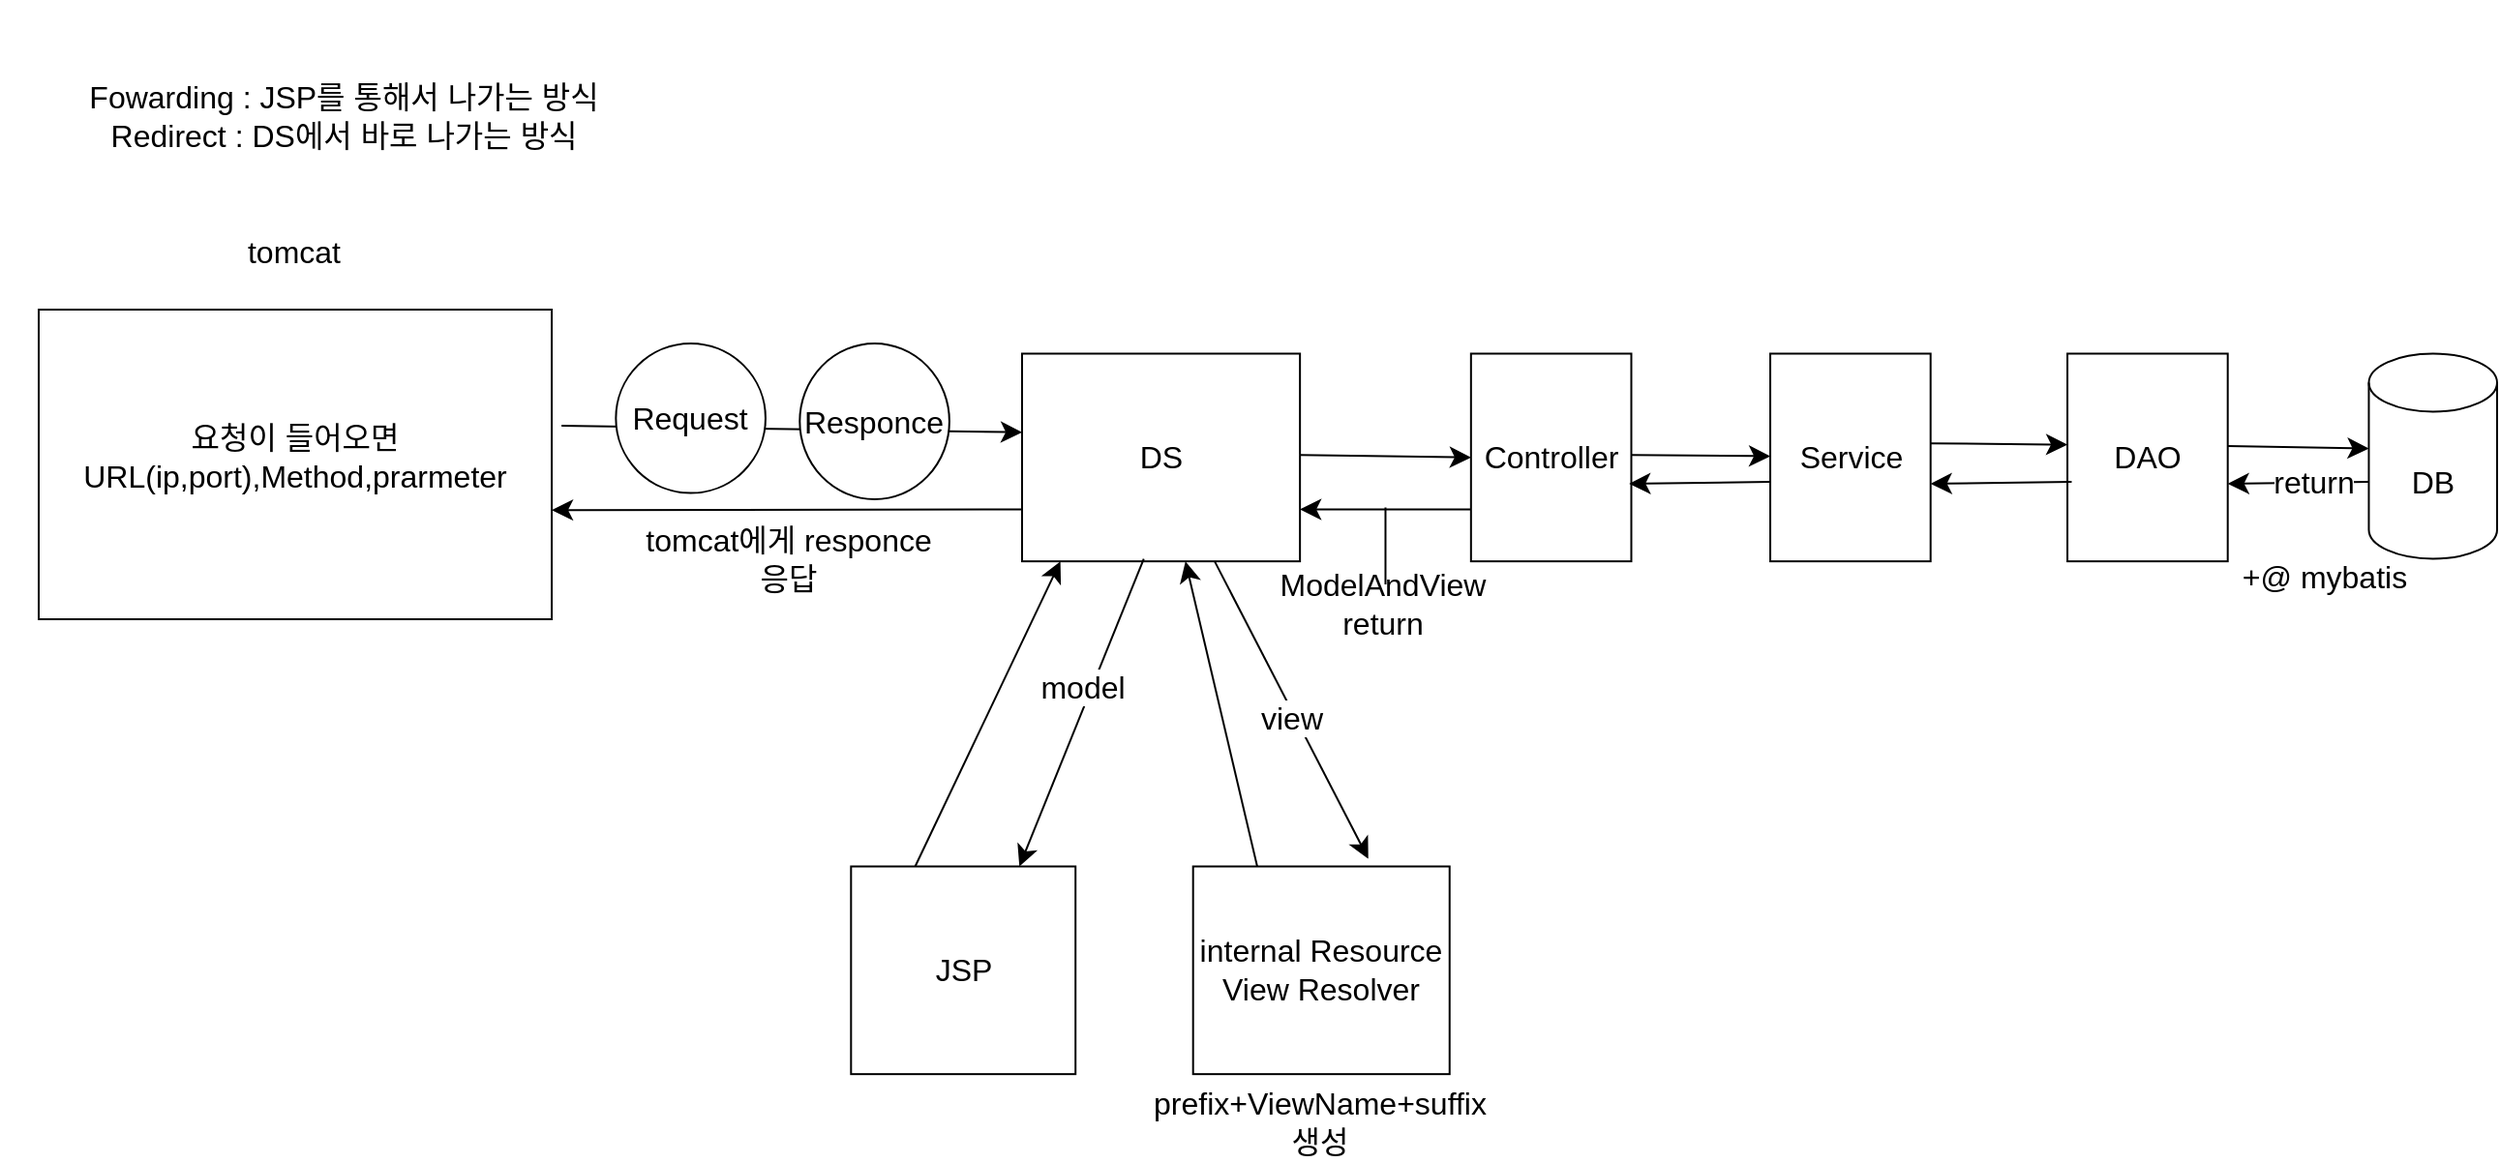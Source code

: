 <mxfile version="20.8.17" type="github">
  <diagram name="페이지-1" id="_qmZU5jCqDVnQTDhtV0A">
    <mxGraphModel dx="2634" dy="1606" grid="1" gridSize="10" guides="1" tooltips="1" connect="1" arrows="1" fold="1" page="0" pageScale="1" pageWidth="827" pageHeight="1169" math="0" shadow="0">
      <root>
        <mxCell id="0" />
        <mxCell id="1" parent="0" />
        <mxCell id="wjIZMYaCCMjEg_8HEitx-35" value="" style="rounded=0;whiteSpace=wrap;html=1;fontSize=16;container=0;" vertex="1" parent="1">
          <mxGeometry x="-820" y="-620" width="265.04" height="160" as="geometry" />
        </mxCell>
        <mxCell id="wjIZMYaCCMjEg_8HEitx-1" value="DB" style="shape=cylinder3;whiteSpace=wrap;html=1;boundedLbl=1;backgroundOutline=1;size=15;fontSize=16;container=0;" vertex="1" parent="1">
          <mxGeometry x="383.739" y="-597.25" width="66.261" height="106" as="geometry" />
        </mxCell>
        <mxCell id="wjIZMYaCCMjEg_8HEitx-2" value="DAO" style="rounded=0;whiteSpace=wrap;html=1;fontSize=16;container=0;" vertex="1" parent="1">
          <mxGeometry x="228.026" y="-597.25" width="82.826" height="107.325" as="geometry" />
        </mxCell>
        <mxCell id="wjIZMYaCCMjEg_8HEitx-3" value="Service" style="rounded=0;whiteSpace=wrap;html=1;fontSize=16;container=0;" vertex="1" parent="1">
          <mxGeometry x="74.522" y="-597.25" width="82.826" height="107.325" as="geometry" />
        </mxCell>
        <mxCell id="wjIZMYaCCMjEg_8HEitx-4" value="Controller" style="rounded=0;whiteSpace=wrap;html=1;fontSize=16;container=0;" vertex="1" parent="1">
          <mxGeometry x="-80.087" y="-597.25" width="82.826" height="107.325" as="geometry" />
        </mxCell>
        <mxCell id="wjIZMYaCCMjEg_8HEitx-5" value="JSP" style="rounded=0;whiteSpace=wrap;html=1;fontSize=16;container=0;" vertex="1" parent="1">
          <mxGeometry x="-400.348" y="-332.25" width="115.957" height="107.325" as="geometry" />
        </mxCell>
        <mxCell id="wjIZMYaCCMjEg_8HEitx-6" value="DS" style="rounded=0;whiteSpace=wrap;html=1;fontSize=16;container=0;" vertex="1" parent="1">
          <mxGeometry x="-312.0" y="-597.25" width="143.565" height="107.325" as="geometry" />
        </mxCell>
        <mxCell id="wjIZMYaCCMjEg_8HEitx-7" value="internal Resource&lt;br&gt;View Resolver" style="rounded=0;whiteSpace=wrap;html=1;fontSize=16;container=0;" vertex="1" parent="1">
          <mxGeometry x="-223.652" y="-332.25" width="132.522" height="107.325" as="geometry" />
        </mxCell>
        <mxCell id="wjIZMYaCCMjEg_8HEitx-10" value="" style="endArrow=classic;html=1;rounded=0;fontSize=12;startSize=8;endSize=8;curved=1;" edge="1" parent="1">
          <mxGeometry width="50" height="50" relative="1" as="geometry">
            <mxPoint x="2.739" y="-544.913" as="sourcePoint" />
            <mxPoint x="74.522" y="-544.25" as="targetPoint" />
          </mxGeometry>
        </mxCell>
        <mxCell id="wjIZMYaCCMjEg_8HEitx-11" value="" style="endArrow=classic;html=1;rounded=0;fontSize=12;startSize=8;endSize=8;curved=1;entryX=0;entryY=0.5;entryDx=0;entryDy=0;" edge="1" parent="1">
          <mxGeometry width="50" height="50" relative="1" as="geometry">
            <mxPoint x="157.348" y="-550.875" as="sourcePoint" />
            <mxPoint x="228.026" y="-550.212" as="targetPoint" />
          </mxGeometry>
        </mxCell>
        <mxCell id="wjIZMYaCCMjEg_8HEitx-12" value="" style="endArrow=classic;html=1;rounded=0;fontSize=12;startSize=8;endSize=8;curved=1;" edge="1" parent="1">
          <mxGeometry width="50" height="50" relative="1" as="geometry">
            <mxPoint x="310.852" y="-549.55" as="sourcePoint" />
            <mxPoint x="383.739" y="-548.225" as="targetPoint" />
          </mxGeometry>
        </mxCell>
        <mxCell id="wjIZMYaCCMjEg_8HEitx-13" value="" style="endArrow=classic;html=1;rounded=0;fontSize=12;startSize=8;endSize=8;curved=1;entryX=0;entryY=0.5;entryDx=0;entryDy=0;exitX=1.019;exitY=0.397;exitDx=0;exitDy=0;exitPerimeter=0;" edge="1" parent="1" source="wjIZMYaCCMjEg_8HEitx-34">
          <mxGeometry width="50" height="50" relative="1" as="geometry">
            <mxPoint x="-543.913" y="-555.925" as="sourcePoint" />
            <mxPoint x="-312.0" y="-556.587" as="targetPoint" />
          </mxGeometry>
        </mxCell>
        <mxCell id="wjIZMYaCCMjEg_8HEitx-15" value="" style="endArrow=classic;html=1;rounded=0;fontSize=12;startSize=8;endSize=8;curved=1;entryX=1;entryY=0.75;entryDx=0;entryDy=0;" edge="1" parent="1">
          <mxGeometry width="50" height="50" relative="1" as="geometry">
            <mxPoint x="383.739" y="-531" as="sourcePoint" />
            <mxPoint x="310.852" y="-530.006" as="targetPoint" />
          </mxGeometry>
        </mxCell>
        <mxCell id="wjIZMYaCCMjEg_8HEitx-17" value="return" style="edgeLabel;html=1;align=center;verticalAlign=middle;resizable=0;points=[];fontSize=16;container=0;" vertex="1" connectable="0" parent="wjIZMYaCCMjEg_8HEitx-15">
          <mxGeometry x="-0.485" y="-1" relative="1" as="geometry">
            <mxPoint x="-10" as="offset" />
          </mxGeometry>
        </mxCell>
        <mxCell id="wjIZMYaCCMjEg_8HEitx-16" value="" style="endArrow=classic;html=1;rounded=0;fontSize=12;startSize=8;endSize=8;curved=1;entryX=1;entryY=0.75;entryDx=0;entryDy=0;" edge="1" parent="1">
          <mxGeometry width="50" height="50" relative="1" as="geometry">
            <mxPoint x="230.235" y="-531" as="sourcePoint" />
            <mxPoint x="157.348" y="-530.006" as="targetPoint" />
          </mxGeometry>
        </mxCell>
        <mxCell id="wjIZMYaCCMjEg_8HEitx-18" value="" style="endArrow=classic;html=1;rounded=0;fontSize=12;startSize=8;endSize=8;curved=1;entryX=1;entryY=0.75;entryDx=0;entryDy=0;" edge="1" parent="1">
          <mxGeometry width="50" height="50" relative="1" as="geometry">
            <mxPoint x="74.522" y="-531" as="sourcePoint" />
            <mxPoint x="1.635" y="-530.006" as="targetPoint" />
          </mxGeometry>
        </mxCell>
        <mxCell id="wjIZMYaCCMjEg_8HEitx-19" value="" style="endArrow=classic;html=1;rounded=0;fontSize=12;startSize=8;endSize=8;curved=1;entryX=1;entryY=0.75;entryDx=0;entryDy=0;exitX=0;exitY=0.75;exitDx=0;exitDy=0;" edge="1" parent="1" source="wjIZMYaCCMjEg_8HEitx-4">
          <mxGeometry width="50" height="50" relative="1" as="geometry">
            <mxPoint x="-95.548" y="-517.75" as="sourcePoint" />
            <mxPoint x="-168.435" y="-516.756" as="targetPoint" />
          </mxGeometry>
        </mxCell>
        <mxCell id="wjIZMYaCCMjEg_8HEitx-21" value="ModelAndView&lt;br&gt;return" style="edgeLabel;html=1;align=center;verticalAlign=middle;resizable=0;points=[];fontSize=16;container=0;" vertex="1" connectable="0" parent="wjIZMYaCCMjEg_8HEitx-19">
          <mxGeometry x="0.6" y="-1" relative="1" as="geometry">
            <mxPoint x="24" y="50" as="offset" />
          </mxGeometry>
        </mxCell>
        <mxCell id="wjIZMYaCCMjEg_8HEitx-20" value="" style="endArrow=classic;html=1;rounded=0;fontSize=12;startSize=8;endSize=8;curved=1;entryX=0;entryY=0.5;entryDx=0;entryDy=0;" edge="1" parent="1" target="wjIZMYaCCMjEg_8HEitx-4">
          <mxGeometry width="50" height="50" relative="1" as="geometry">
            <mxPoint x="-168.435" y="-544.913" as="sourcePoint" />
            <mxPoint x="-96.652" y="-544.25" as="targetPoint" />
          </mxGeometry>
        </mxCell>
        <mxCell id="wjIZMYaCCMjEg_8HEitx-22" value="" style="endArrow=none;html=1;rounded=0;fontSize=12;startSize=8;endSize=8;curved=1;" edge="1" parent="1">
          <mxGeometry width="50" height="50" relative="1" as="geometry">
            <mxPoint x="-124.261" y="-478" as="sourcePoint" />
            <mxPoint x="-124.261" y="-517.75" as="targetPoint" />
          </mxGeometry>
        </mxCell>
        <mxCell id="wjIZMYaCCMjEg_8HEitx-23" value="" style="endArrow=classic;html=1;rounded=0;fontSize=12;startSize=8;endSize=8;curved=1;entryX=0.683;entryY=-0.037;entryDx=0;entryDy=0;entryPerimeter=0;" edge="1" parent="1" source="wjIZMYaCCMjEg_8HEitx-6" target="wjIZMYaCCMjEg_8HEitx-7">
          <mxGeometry width="50" height="50" relative="1" as="geometry">
            <mxPoint x="151.826" y="-319" as="sourcePoint" />
            <mxPoint x="207.043" y="-385.25" as="targetPoint" />
          </mxGeometry>
        </mxCell>
        <mxCell id="wjIZMYaCCMjEg_8HEitx-24" value="view" style="edgeLabel;html=1;align=center;verticalAlign=middle;resizable=0;points=[];fontSize=16;container=0;" vertex="1" connectable="0" parent="wjIZMYaCCMjEg_8HEitx-23">
          <mxGeometry x="0.307" y="-2" relative="1" as="geometry">
            <mxPoint x="-11" y="-21" as="offset" />
          </mxGeometry>
        </mxCell>
        <mxCell id="wjIZMYaCCMjEg_8HEitx-25" value="prefix+ViewName+suffix&lt;br&gt;생성" style="text;html=1;strokeColor=none;fillColor=none;align=center;verticalAlign=middle;whiteSpace=wrap;rounded=0;fontSize=16;container=0;" vertex="1" parent="1">
          <mxGeometry x="-190.522" y="-220" width="66.261" height="39.75" as="geometry" />
        </mxCell>
        <mxCell id="wjIZMYaCCMjEg_8HEitx-26" value="" style="endArrow=classic;html=1;rounded=0;fontSize=12;startSize=8;endSize=8;curved=1;exitX=0.25;exitY=0;exitDx=0;exitDy=0;" edge="1" parent="1" source="wjIZMYaCCMjEg_8HEitx-7" target="wjIZMYaCCMjEg_8HEitx-6">
          <mxGeometry width="50" height="50" relative="1" as="geometry">
            <mxPoint x="151.826" y="-332.25" as="sourcePoint" />
            <mxPoint x="-275.557" y="-489.925" as="targetPoint" />
          </mxGeometry>
        </mxCell>
        <mxCell id="wjIZMYaCCMjEg_8HEitx-29" value="" style="endArrow=classic;html=1;rounded=0;fontSize=12;startSize=8;endSize=8;curved=1;exitX=0.438;exitY=0.988;exitDx=0;exitDy=0;exitPerimeter=0;entryX=0.75;entryY=0;entryDx=0;entryDy=0;" edge="1" parent="1" source="wjIZMYaCCMjEg_8HEitx-6" target="wjIZMYaCCMjEg_8HEitx-5">
          <mxGeometry width="50" height="50" relative="1" as="geometry">
            <mxPoint x="151.826" y="-332.25" as="sourcePoint" />
            <mxPoint x="207.043" y="-398.5" as="targetPoint" />
          </mxGeometry>
        </mxCell>
        <mxCell id="wjIZMYaCCMjEg_8HEitx-30" value="model" style="edgeLabel;html=1;align=center;verticalAlign=middle;resizable=0;points=[];fontSize=16;container=0;" vertex="1" connectable="0" parent="wjIZMYaCCMjEg_8HEitx-29">
          <mxGeometry x="-0.286" relative="1" as="geometry">
            <mxPoint x="-9" y="9" as="offset" />
          </mxGeometry>
        </mxCell>
        <mxCell id="wjIZMYaCCMjEg_8HEitx-31" value="" style="endArrow=classic;html=1;rounded=0;fontSize=12;startSize=8;endSize=8;curved=1;entryX=0.138;entryY=1;entryDx=0;entryDy=0;entryPerimeter=0;" edge="1" parent="1" target="wjIZMYaCCMjEg_8HEitx-6">
          <mxGeometry width="50" height="50" relative="1" as="geometry">
            <mxPoint x="-367.217" y="-332.25" as="sourcePoint" />
            <mxPoint x="-312.0" y="-398.5" as="targetPoint" />
          </mxGeometry>
        </mxCell>
        <mxCell id="wjIZMYaCCMjEg_8HEitx-32" value="" style="endArrow=classic;html=1;rounded=0;fontSize=12;startSize=8;endSize=8;curved=1;exitX=0;exitY=0.75;exitDx=0;exitDy=0;" edge="1" parent="1" source="wjIZMYaCCMjEg_8HEitx-6">
          <mxGeometry width="50" height="50" relative="1" as="geometry">
            <mxPoint x="151.826" y="-332.25" as="sourcePoint" />
            <mxPoint x="-554.957" y="-516.425" as="targetPoint" />
          </mxGeometry>
        </mxCell>
        <mxCell id="wjIZMYaCCMjEg_8HEitx-33" value="tomcat에게 responce&lt;br&gt;응답" style="edgeLabel;html=1;align=center;verticalAlign=middle;resizable=0;points=[];fontSize=16;container=0;" vertex="1" connectable="0" parent="wjIZMYaCCMjEg_8HEitx-32">
          <mxGeometry x="0.247" y="3" relative="1" as="geometry">
            <mxPoint x="30" y="22" as="offset" />
          </mxGeometry>
        </mxCell>
        <mxCell id="wjIZMYaCCMjEg_8HEitx-34" value="요청이 들어오면&lt;br&gt;URL(ip,port),Method,prarmeter" style="text;html=1;strokeColor=none;fillColor=none;align=center;verticalAlign=middle;whiteSpace=wrap;rounded=0;fontSize=16;container=0;" vertex="1" parent="1">
          <mxGeometry x="-820" y="-623.087" width="265.043" height="159" as="geometry" />
        </mxCell>
        <mxCell id="wjIZMYaCCMjEg_8HEitx-36" value="tomcat" style="text;html=1;strokeColor=none;fillColor=none;align=center;verticalAlign=middle;whiteSpace=wrap;rounded=0;fontSize=16;container=0;" vertex="1" parent="1">
          <mxGeometry x="-720.609" y="-670" width="66.261" height="39.75" as="geometry" />
        </mxCell>
        <mxCell id="wjIZMYaCCMjEg_8HEitx-37" value="Request" style="ellipse;whiteSpace=wrap;html=1;aspect=fixed;fontSize=16;container=0;" vertex="1" parent="1">
          <mxGeometry x="-521.826" y="-602.5" width="77.304" height="77.304" as="geometry" />
        </mxCell>
        <mxCell id="wjIZMYaCCMjEg_8HEitx-39" value="Responce" style="ellipse;whiteSpace=wrap;html=1;fontSize=16;container=0;" vertex="1" parent="1">
          <mxGeometry x="-426.85" y="-602.5" width="77.3" height="80.5" as="geometry" />
        </mxCell>
        <mxCell id="wjIZMYaCCMjEg_8HEitx-43" value="Fowarding : JSP를 통해서 나가는 방식&amp;nbsp;&lt;br&gt;Redirect : DS에서 바로 나가는 방식&amp;nbsp;" style="text;html=1;strokeColor=none;fillColor=none;align=center;verticalAlign=middle;whiteSpace=wrap;rounded=0;fontSize=16;" vertex="1" parent="1">
          <mxGeometry x="-840" y="-780" width="360" height="120" as="geometry" />
        </mxCell>
        <mxCell id="wjIZMYaCCMjEg_8HEitx-44" value="+@ mybatis" style="text;html=1;strokeColor=none;fillColor=none;align=center;verticalAlign=middle;whiteSpace=wrap;rounded=0;fontSize=16;" vertex="1" parent="1">
          <mxGeometry x="305.85" y="-507" width="110" height="50" as="geometry" />
        </mxCell>
      </root>
    </mxGraphModel>
  </diagram>
</mxfile>
